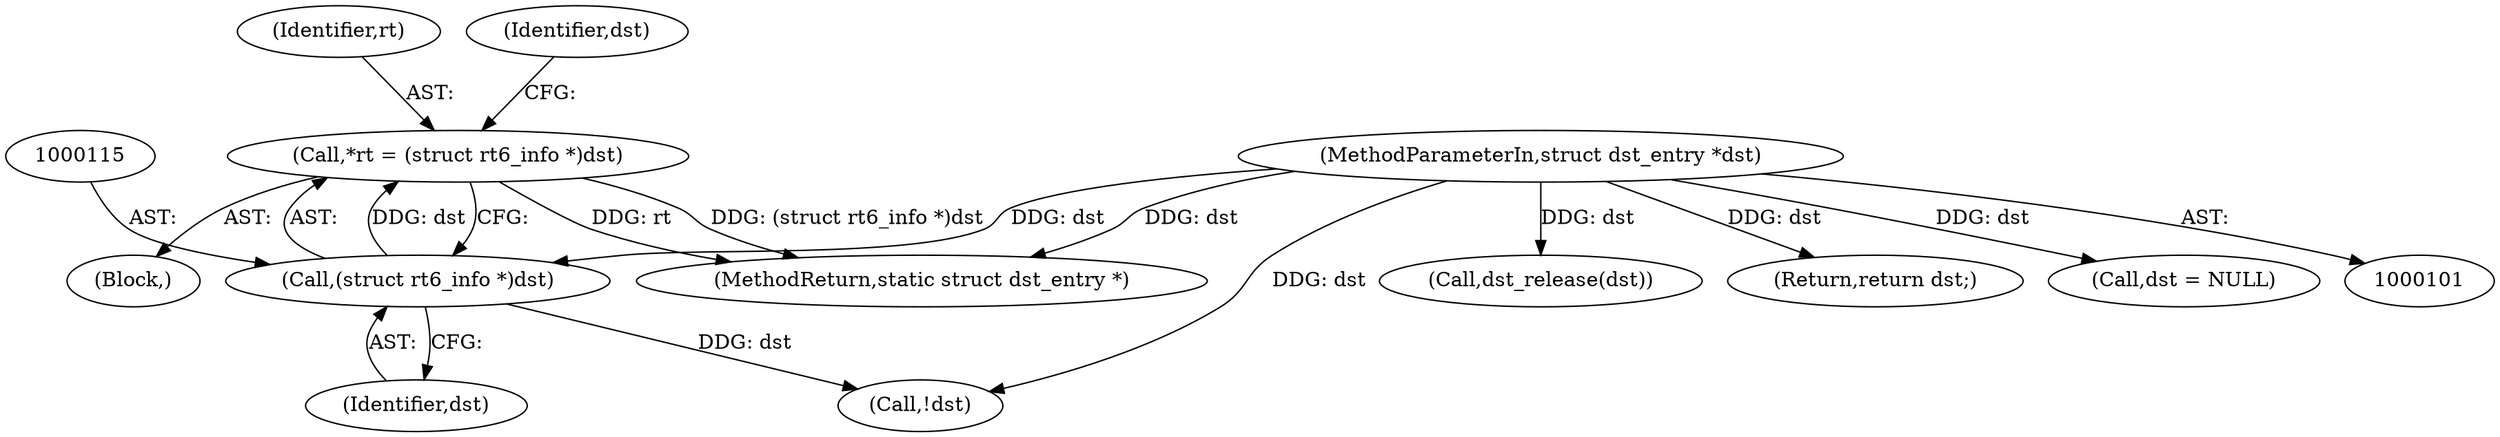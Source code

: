 digraph "0_linux_a963a37d384d71ad43b3e9e79d68d42fbe0901f3@pointer" {
"1000112" [label="(Call,*rt = (struct rt6_info *)dst)"];
"1000114" [label="(Call,(struct rt6_info *)dst)"];
"1000103" [label="(MethodParameterIn,struct dst_entry *dst)"];
"1000105" [label="(Block,)"];
"1000130" [label="(MethodReturn,static struct dst_entry *)"];
"1000113" [label="(Identifier,rt)"];
"1000103" [label="(MethodParameterIn,struct dst_entry *dst)"];
"1000118" [label="(Call,!dst)"];
"1000122" [label="(Call,dst_release(dst))"];
"1000128" [label="(Return,return dst;)"];
"1000124" [label="(Call,dst = NULL)"];
"1000119" [label="(Identifier,dst)"];
"1000114" [label="(Call,(struct rt6_info *)dst)"];
"1000112" [label="(Call,*rt = (struct rt6_info *)dst)"];
"1000116" [label="(Identifier,dst)"];
"1000112" -> "1000105"  [label="AST: "];
"1000112" -> "1000114"  [label="CFG: "];
"1000113" -> "1000112"  [label="AST: "];
"1000114" -> "1000112"  [label="AST: "];
"1000119" -> "1000112"  [label="CFG: "];
"1000112" -> "1000130"  [label="DDG: (struct rt6_info *)dst"];
"1000112" -> "1000130"  [label="DDG: rt"];
"1000114" -> "1000112"  [label="DDG: dst"];
"1000114" -> "1000116"  [label="CFG: "];
"1000115" -> "1000114"  [label="AST: "];
"1000116" -> "1000114"  [label="AST: "];
"1000103" -> "1000114"  [label="DDG: dst"];
"1000114" -> "1000118"  [label="DDG: dst"];
"1000103" -> "1000101"  [label="AST: "];
"1000103" -> "1000130"  [label="DDG: dst"];
"1000103" -> "1000118"  [label="DDG: dst"];
"1000103" -> "1000122"  [label="DDG: dst"];
"1000103" -> "1000124"  [label="DDG: dst"];
"1000103" -> "1000128"  [label="DDG: dst"];
}
